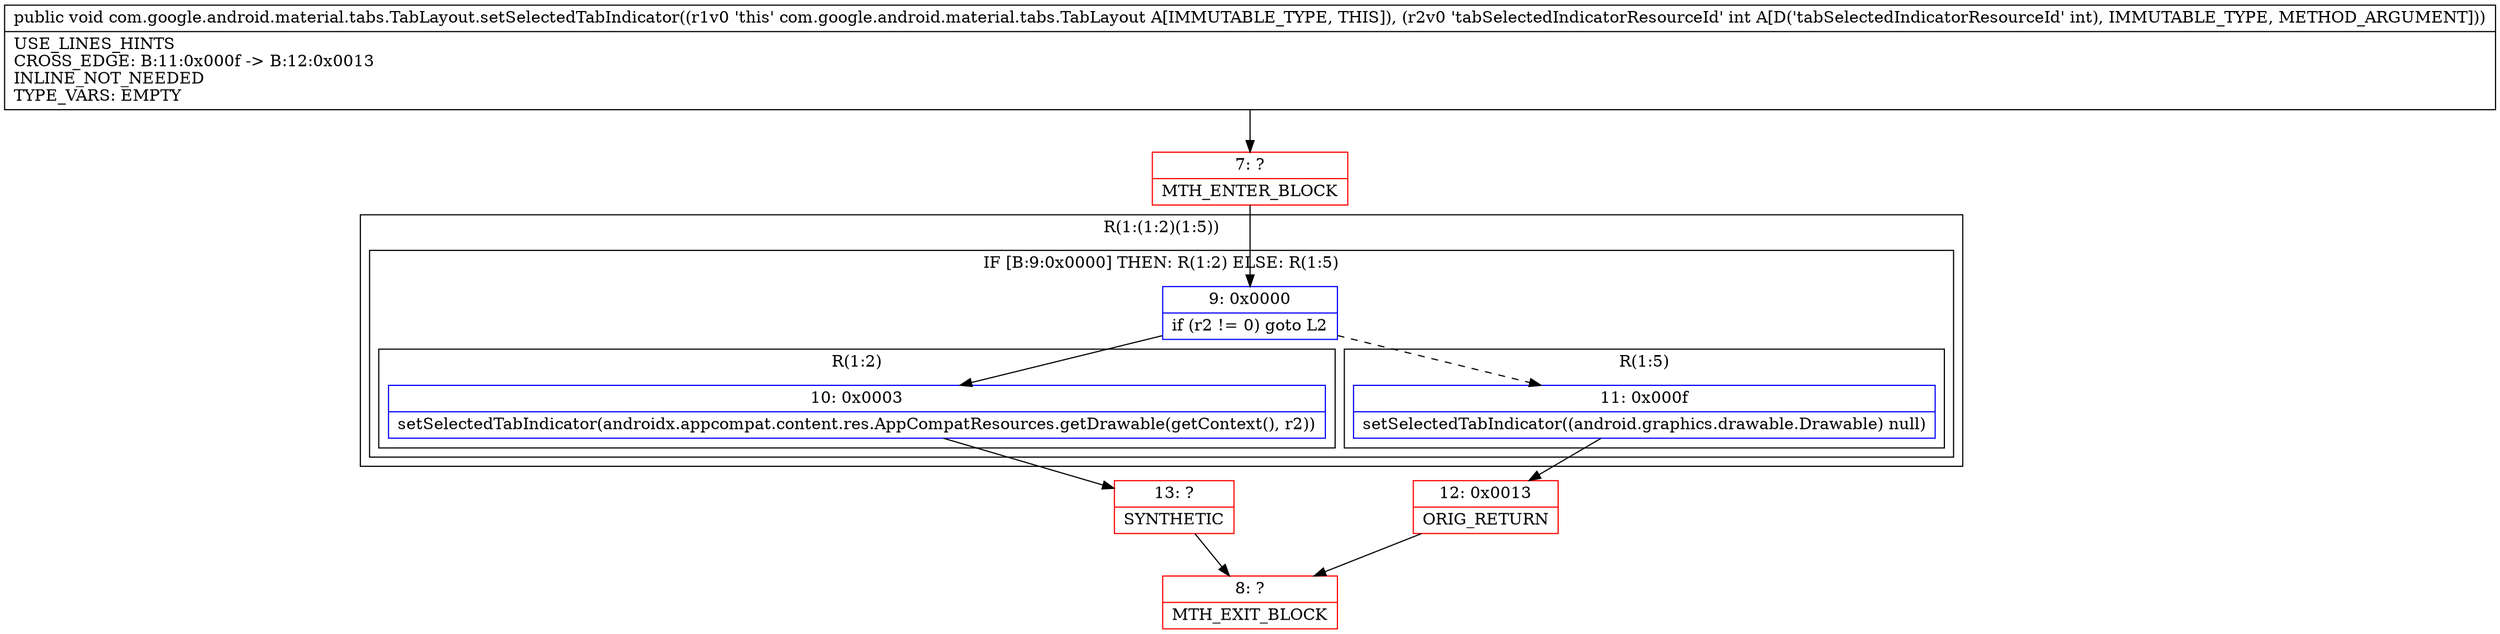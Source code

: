 digraph "CFG forcom.google.android.material.tabs.TabLayout.setSelectedTabIndicator(I)V" {
subgraph cluster_Region_2043678409 {
label = "R(1:(1:2)(1:5))";
node [shape=record,color=blue];
subgraph cluster_IfRegion_2117347132 {
label = "IF [B:9:0x0000] THEN: R(1:2) ELSE: R(1:5)";
node [shape=record,color=blue];
Node_9 [shape=record,label="{9\:\ 0x0000|if (r2 != 0) goto L2\l}"];
subgraph cluster_Region_1676060367 {
label = "R(1:2)";
node [shape=record,color=blue];
Node_10 [shape=record,label="{10\:\ 0x0003|setSelectedTabIndicator(androidx.appcompat.content.res.AppCompatResources.getDrawable(getContext(), r2))\l}"];
}
subgraph cluster_Region_919626078 {
label = "R(1:5)";
node [shape=record,color=blue];
Node_11 [shape=record,label="{11\:\ 0x000f|setSelectedTabIndicator((android.graphics.drawable.Drawable) null)\l}"];
}
}
}
Node_7 [shape=record,color=red,label="{7\:\ ?|MTH_ENTER_BLOCK\l}"];
Node_13 [shape=record,color=red,label="{13\:\ ?|SYNTHETIC\l}"];
Node_8 [shape=record,color=red,label="{8\:\ ?|MTH_EXIT_BLOCK\l}"];
Node_12 [shape=record,color=red,label="{12\:\ 0x0013|ORIG_RETURN\l}"];
MethodNode[shape=record,label="{public void com.google.android.material.tabs.TabLayout.setSelectedTabIndicator((r1v0 'this' com.google.android.material.tabs.TabLayout A[IMMUTABLE_TYPE, THIS]), (r2v0 'tabSelectedIndicatorResourceId' int A[D('tabSelectedIndicatorResourceId' int), IMMUTABLE_TYPE, METHOD_ARGUMENT]))  | USE_LINES_HINTS\lCROSS_EDGE: B:11:0x000f \-\> B:12:0x0013\lINLINE_NOT_NEEDED\lTYPE_VARS: EMPTY\l}"];
MethodNode -> Node_7;Node_9 -> Node_10;
Node_9 -> Node_11[style=dashed];
Node_10 -> Node_13;
Node_11 -> Node_12;
Node_7 -> Node_9;
Node_13 -> Node_8;
Node_12 -> Node_8;
}

